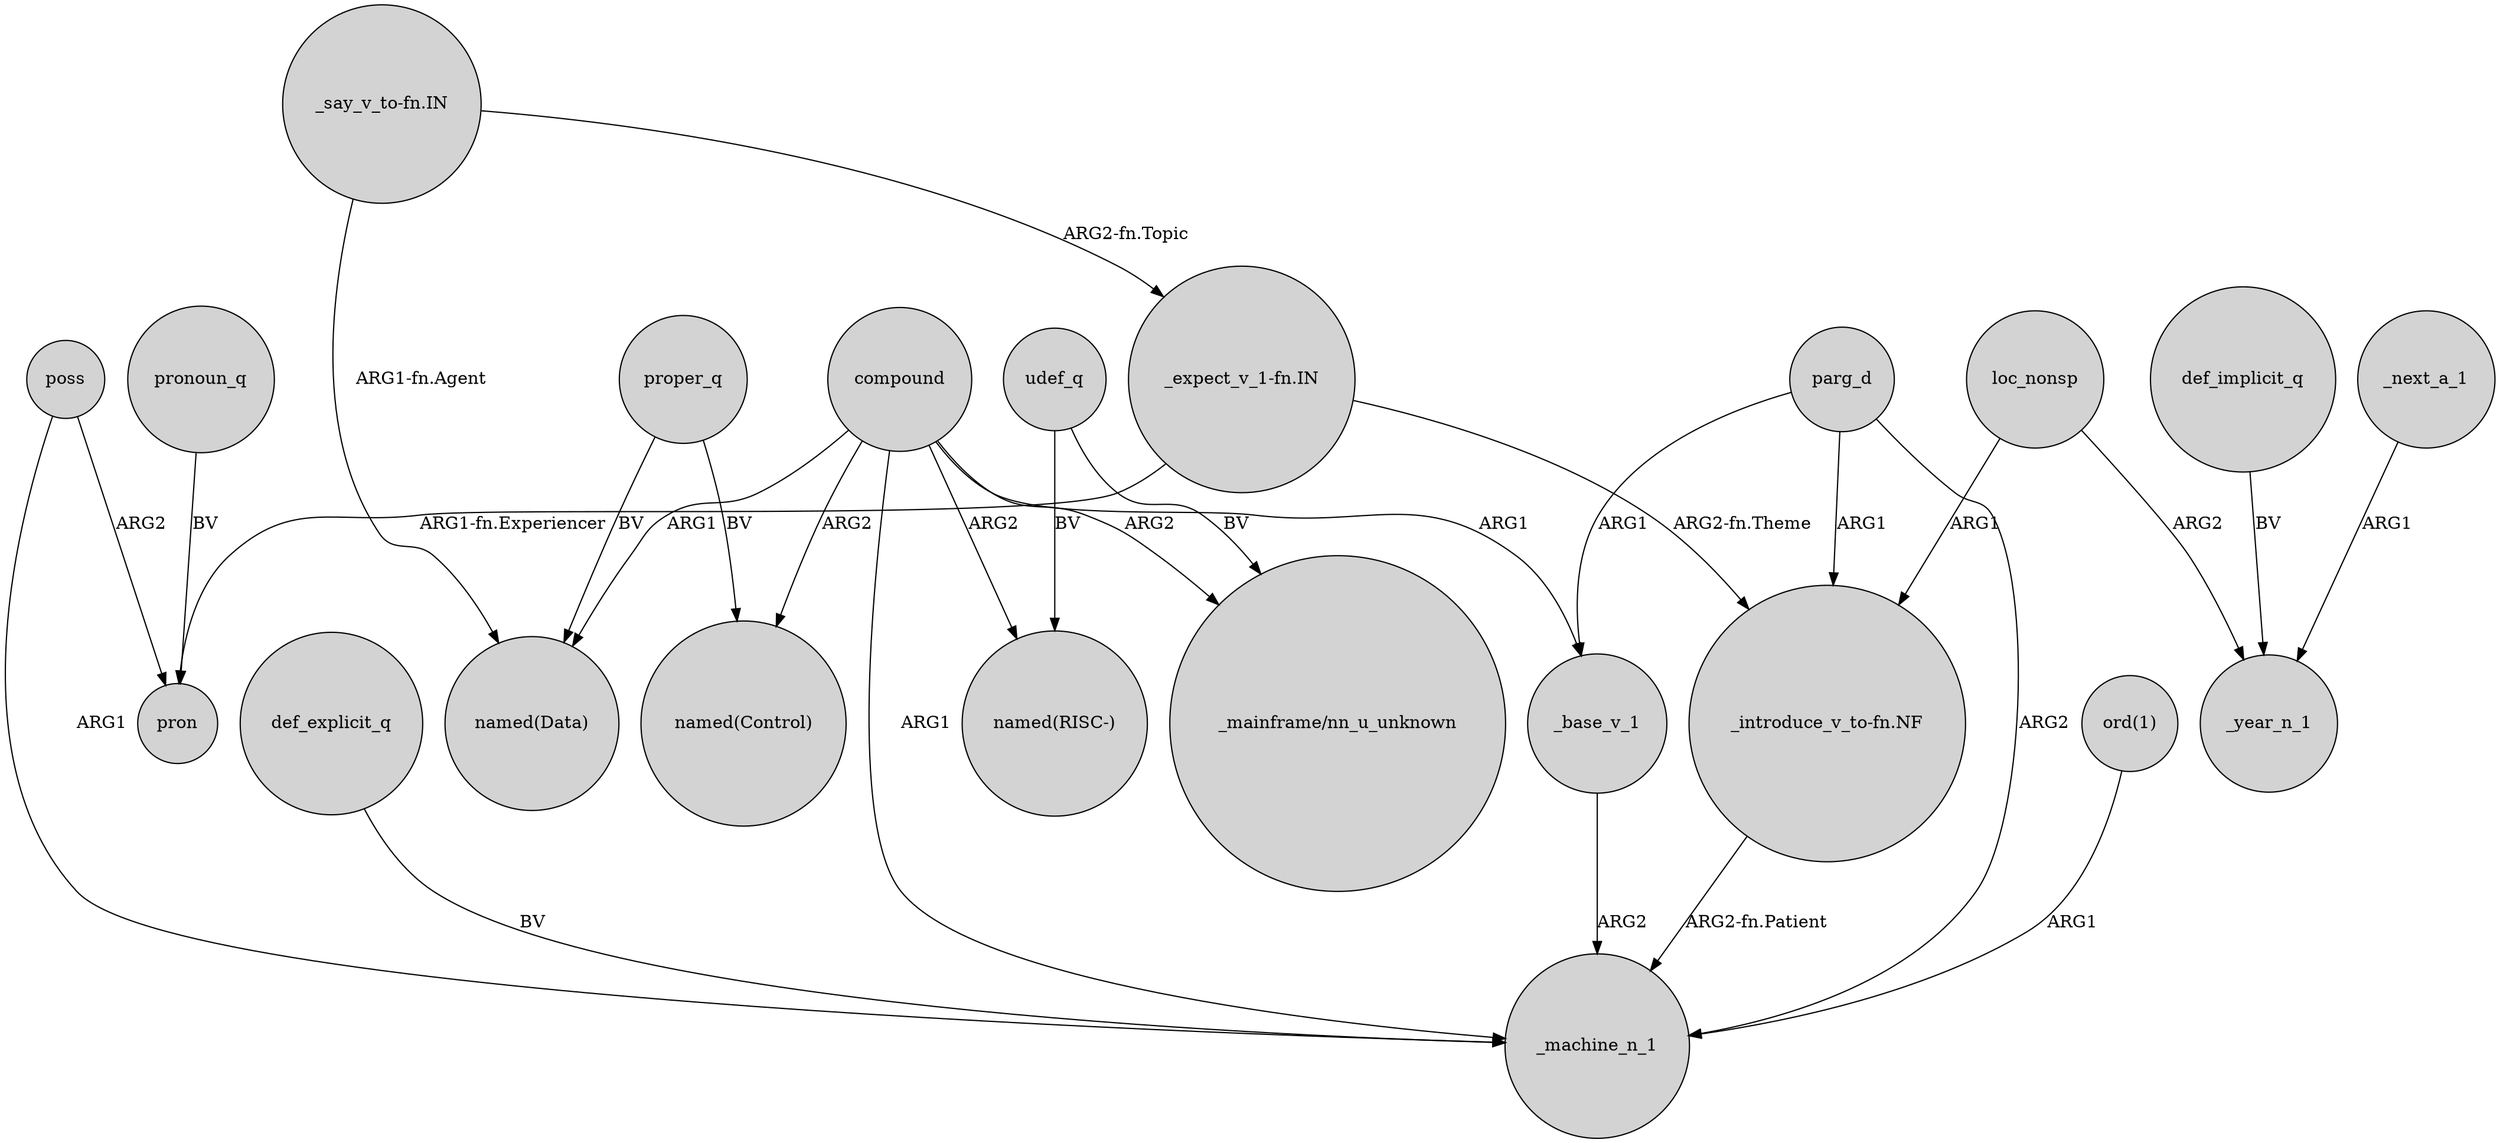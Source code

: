 digraph {
	node [shape=circle style=filled]
	poss -> pron [label=ARG2]
	def_explicit_q -> _machine_n_1 [label=BV]
	def_implicit_q -> _year_n_1 [label=BV]
	compound -> "named(Control)" [label=ARG2]
	proper_q -> "named(Control)" [label=BV]
	compound -> _machine_n_1 [label=ARG1]
	udef_q -> "named(RISC-)" [label=BV]
	pronoun_q -> pron [label=BV]
	"_introduce_v_to-fn.NF" -> _machine_n_1 [label="ARG2-fn.Patient"]
	compound -> _base_v_1 [label=ARG1]
	_base_v_1 -> _machine_n_1 [label=ARG2]
	proper_q -> "named(Data)" [label=BV]
	poss -> _machine_n_1 [label=ARG1]
	_next_a_1 -> _year_n_1 [label=ARG1]
	compound -> "named(Data)" [label=ARG1]
	"ord(1)" -> _machine_n_1 [label=ARG1]
	parg_d -> _machine_n_1 [label=ARG2]
	loc_nonsp -> _year_n_1 [label=ARG2]
	parg_d -> "_introduce_v_to-fn.NF" [label=ARG1]
	"_expect_v_1-fn.IN" -> "_introduce_v_to-fn.NF" [label="ARG2-fn.Theme"]
	loc_nonsp -> "_introduce_v_to-fn.NF" [label=ARG1]
	"_expect_v_1-fn.IN" -> pron [label="ARG1-fn.Experiencer"]
	"_say_v_to-fn.IN" -> "named(Data)" [label="ARG1-fn.Agent"]
	parg_d -> _base_v_1 [label=ARG1]
	"_say_v_to-fn.IN" -> "_expect_v_1-fn.IN" [label="ARG2-fn.Topic"]
	udef_q -> "_mainframe/nn_u_unknown" [label=BV]
	compound -> "_mainframe/nn_u_unknown" [label=ARG2]
	compound -> "named(RISC-)" [label=ARG2]
}
